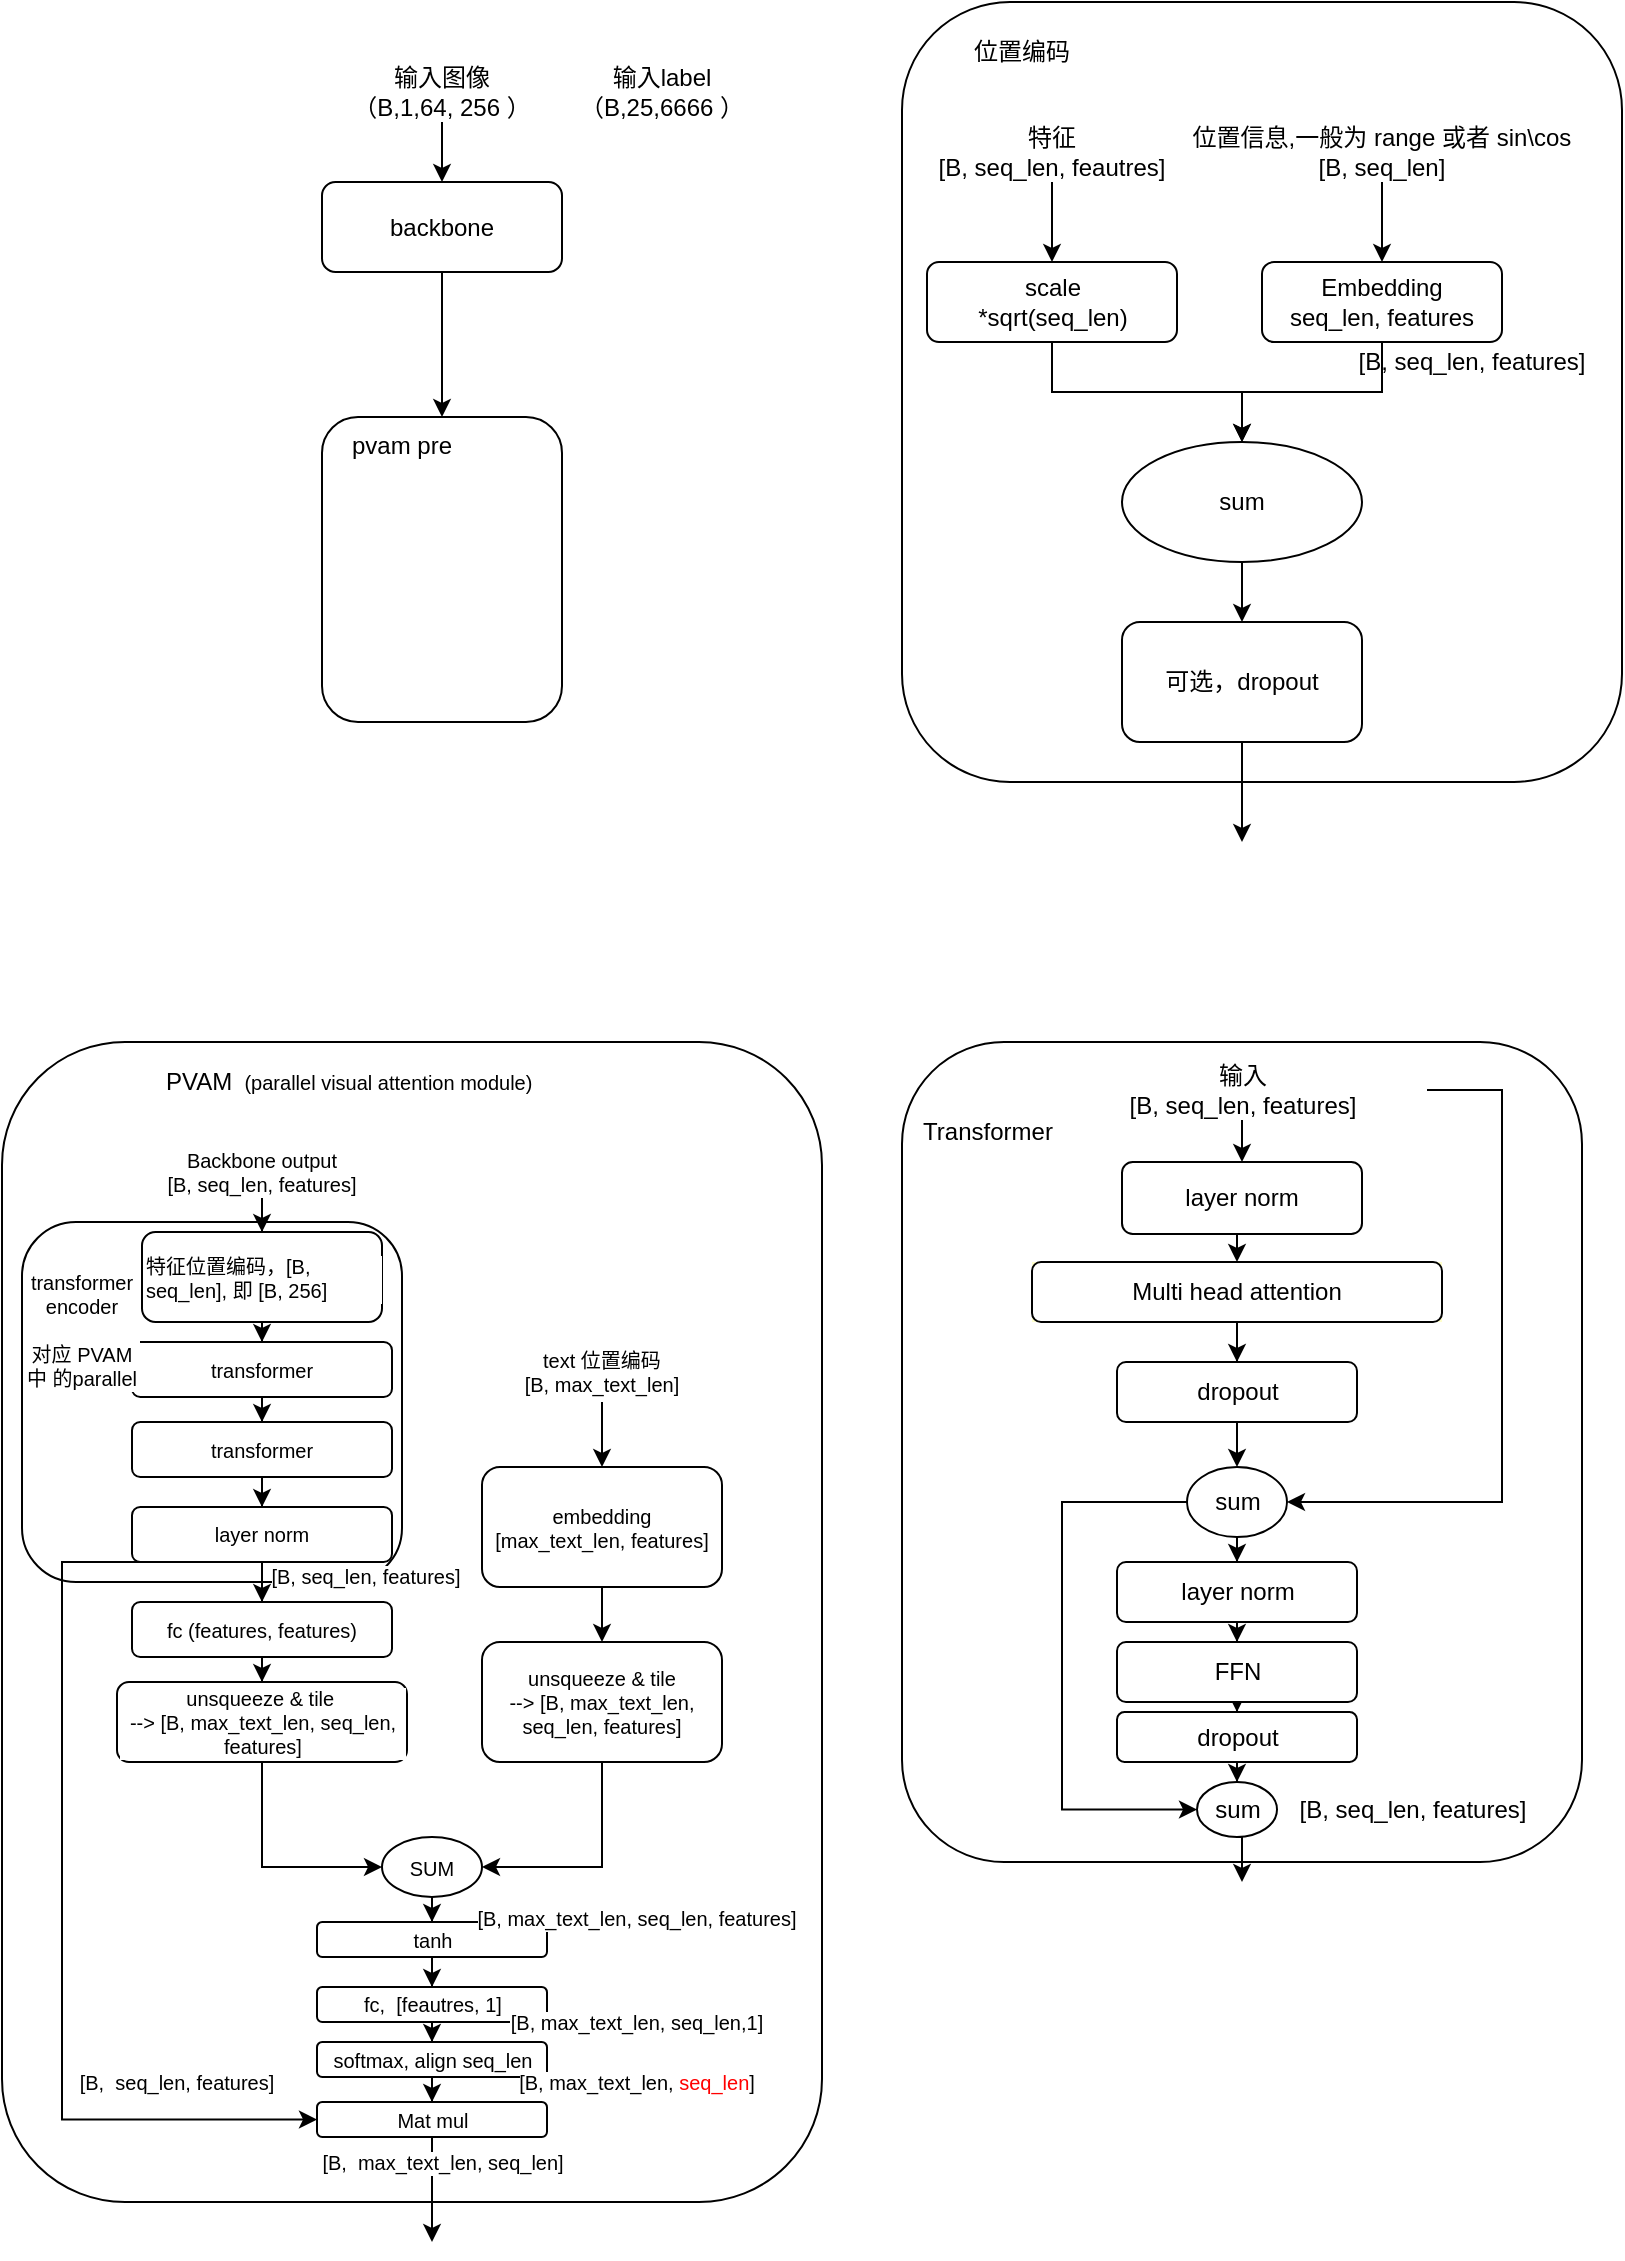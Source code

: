<mxfile version="15.6.5" type="github">
  <diagram id="rg0j0zLOtm0iLNIaMDEO" name="Page-1">
    <mxGraphModel dx="1561" dy="473" grid="1" gridSize="10" guides="1" tooltips="1" connect="1" arrows="1" fold="1" page="1" pageScale="1" pageWidth="827" pageHeight="1169" math="0" shadow="0">
      <root>
        <mxCell id="0" />
        <mxCell id="1" parent="0" />
        <mxCell id="PrEL5BsYyGC61kOJYBMb-70" value="" style="rounded=1;whiteSpace=wrap;html=1;labelBackgroundColor=default;fontColor=default;strokeColor=default;fillColor=default;gradientColor=none;" vertex="1" parent="1">
          <mxGeometry x="-20" y="590" width="410" height="580" as="geometry" />
        </mxCell>
        <mxCell id="PrEL5BsYyGC61kOJYBMb-82" value="" style="rounded=1;whiteSpace=wrap;html=1;labelBackgroundColor=default;fontSize=10;fontColor=default;strokeColor=default;fillColor=default;gradientColor=none;align=center;" vertex="1" parent="1">
          <mxGeometry x="-10" y="680" width="190" height="180" as="geometry" />
        </mxCell>
        <mxCell id="PrEL5BsYyGC61kOJYBMb-26" value="" style="rounded=1;whiteSpace=wrap;html=1;fontColor=default;strokeColor=default;fillColor=default;" vertex="1" parent="1">
          <mxGeometry x="430" y="590" width="340" height="410" as="geometry" />
        </mxCell>
        <mxCell id="PrEL5BsYyGC61kOJYBMb-4" value="" style="edgeStyle=orthogonalEdgeStyle;rounded=0;orthogonalLoop=1;jettySize=auto;html=1;fontColor=default;" edge="1" parent="1" source="PrEL5BsYyGC61kOJYBMb-1" target="PrEL5BsYyGC61kOJYBMb-3">
          <mxGeometry relative="1" as="geometry" />
        </mxCell>
        <mxCell id="PrEL5BsYyGC61kOJYBMb-1" value="输入图像&lt;br&gt;（B,1,64, 256&amp;nbsp;）" style="text;html=1;strokeColor=none;fillColor=none;align=center;verticalAlign=middle;whiteSpace=wrap;rounded=0;fontColor=default;" vertex="1" parent="1">
          <mxGeometry x="150" y="100" width="100" height="30" as="geometry" />
        </mxCell>
        <mxCell id="PrEL5BsYyGC61kOJYBMb-2" value="输入label&lt;br&gt;（B,25,6666 ）" style="text;html=1;strokeColor=none;fillColor=none;align=center;verticalAlign=middle;whiteSpace=wrap;rounded=0;fontColor=default;" vertex="1" parent="1">
          <mxGeometry x="260" y="100" width="100" height="30" as="geometry" />
        </mxCell>
        <mxCell id="PrEL5BsYyGC61kOJYBMb-8" value="" style="edgeStyle=orthogonalEdgeStyle;rounded=0;orthogonalLoop=1;jettySize=auto;html=1;fontColor=default;" edge="1" parent="1" source="PrEL5BsYyGC61kOJYBMb-3" target="PrEL5BsYyGC61kOJYBMb-7">
          <mxGeometry relative="1" as="geometry" />
        </mxCell>
        <mxCell id="PrEL5BsYyGC61kOJYBMb-3" value="backbone" style="rounded=1;whiteSpace=wrap;html=1;fontColor=default;fillColor=default;strokeColor=default;" vertex="1" parent="1">
          <mxGeometry x="140" y="160" width="120" height="45" as="geometry" />
        </mxCell>
        <mxCell id="PrEL5BsYyGC61kOJYBMb-7" value="" style="whiteSpace=wrap;html=1;rounded=1;fillColor=default;strokeColor=default;fontColor=default;" vertex="1" parent="1">
          <mxGeometry x="140" y="277.5" width="120" height="152.5" as="geometry" />
        </mxCell>
        <mxCell id="PrEL5BsYyGC61kOJYBMb-9" value="pvam pre" style="text;html=1;strokeColor=none;fillColor=none;align=center;verticalAlign=middle;whiteSpace=wrap;rounded=0;fontColor=default;" vertex="1" parent="1">
          <mxGeometry x="150" y="277" width="60" height="30" as="geometry" />
        </mxCell>
        <mxCell id="PrEL5BsYyGC61kOJYBMb-10" value="" style="rounded=1;whiteSpace=wrap;html=1;fontColor=default;strokeColor=default;fillColor=default;" vertex="1" parent="1">
          <mxGeometry x="430" y="70" width="360" height="390" as="geometry" />
        </mxCell>
        <mxCell id="PrEL5BsYyGC61kOJYBMb-11" value="位置编码" style="text;html=1;strokeColor=none;fillColor=none;align=center;verticalAlign=middle;whiteSpace=wrap;rounded=0;fontColor=default;" vertex="1" parent="1">
          <mxGeometry x="460" y="80" width="60" height="30" as="geometry" />
        </mxCell>
        <mxCell id="PrEL5BsYyGC61kOJYBMb-15" value="" style="edgeStyle=orthogonalEdgeStyle;rounded=0;orthogonalLoop=1;jettySize=auto;html=1;fontColor=default;" edge="1" parent="1" source="PrEL5BsYyGC61kOJYBMb-12" target="PrEL5BsYyGC61kOJYBMb-14">
          <mxGeometry relative="1" as="geometry" />
        </mxCell>
        <mxCell id="PrEL5BsYyGC61kOJYBMb-12" value="特征&lt;br&gt;[B, seq_len, feautres]" style="text;html=1;strokeColor=none;fillColor=none;align=center;verticalAlign=middle;whiteSpace=wrap;rounded=0;fontColor=default;" vertex="1" parent="1">
          <mxGeometry x="440" y="130" width="130" height="30" as="geometry" />
        </mxCell>
        <mxCell id="PrEL5BsYyGC61kOJYBMb-18" value="" style="edgeStyle=orthogonalEdgeStyle;rounded=0;orthogonalLoop=1;jettySize=auto;html=1;fontColor=default;" edge="1" parent="1" source="PrEL5BsYyGC61kOJYBMb-13" target="PrEL5BsYyGC61kOJYBMb-17">
          <mxGeometry relative="1" as="geometry" />
        </mxCell>
        <mxCell id="PrEL5BsYyGC61kOJYBMb-13" value="位置信息,一般为 range 或者 sin\cos&lt;br&gt;[B, seq_len]" style="text;html=1;strokeColor=none;fillColor=none;align=center;verticalAlign=middle;whiteSpace=wrap;rounded=0;fontColor=default;" vertex="1" parent="1">
          <mxGeometry x="560" y="130" width="220" height="30" as="geometry" />
        </mxCell>
        <mxCell id="PrEL5BsYyGC61kOJYBMb-20" value="" style="edgeStyle=orthogonalEdgeStyle;rounded=0;orthogonalLoop=1;jettySize=auto;html=1;fontColor=default;" edge="1" parent="1" source="PrEL5BsYyGC61kOJYBMb-14" target="PrEL5BsYyGC61kOJYBMb-19">
          <mxGeometry relative="1" as="geometry" />
        </mxCell>
        <mxCell id="PrEL5BsYyGC61kOJYBMb-14" value="scale&lt;br&gt;*sqrt(seq_len)" style="rounded=1;whiteSpace=wrap;html=1;fontColor=default;strokeColor=default;fillColor=default;" vertex="1" parent="1">
          <mxGeometry x="442.5" y="200" width="125" height="40" as="geometry" />
        </mxCell>
        <mxCell id="PrEL5BsYyGC61kOJYBMb-21" style="edgeStyle=orthogonalEdgeStyle;rounded=0;orthogonalLoop=1;jettySize=auto;html=1;entryX=0.5;entryY=0;entryDx=0;entryDy=0;fontColor=default;" edge="1" parent="1" source="PrEL5BsYyGC61kOJYBMb-17" target="PrEL5BsYyGC61kOJYBMb-19">
          <mxGeometry relative="1" as="geometry" />
        </mxCell>
        <mxCell id="PrEL5BsYyGC61kOJYBMb-17" value="Embedding&lt;br&gt;seq_len, features" style="rounded=1;whiteSpace=wrap;html=1;fontColor=default;strokeColor=default;fillColor=default;" vertex="1" parent="1">
          <mxGeometry x="610" y="200" width="120" height="40" as="geometry" />
        </mxCell>
        <mxCell id="PrEL5BsYyGC61kOJYBMb-23" value="" style="edgeStyle=orthogonalEdgeStyle;rounded=0;orthogonalLoop=1;jettySize=auto;html=1;fontColor=default;" edge="1" parent="1" source="PrEL5BsYyGC61kOJYBMb-19" target="PrEL5BsYyGC61kOJYBMb-22">
          <mxGeometry relative="1" as="geometry" />
        </mxCell>
        <mxCell id="PrEL5BsYyGC61kOJYBMb-19" value="sum" style="ellipse;whiteSpace=wrap;html=1;rounded=1;fillColor=default;strokeColor=default;fontColor=default;" vertex="1" parent="1">
          <mxGeometry x="540" y="290" width="120" height="60" as="geometry" />
        </mxCell>
        <mxCell id="PrEL5BsYyGC61kOJYBMb-24" style="edgeStyle=orthogonalEdgeStyle;rounded=0;orthogonalLoop=1;jettySize=auto;html=1;fontColor=default;" edge="1" parent="1" source="PrEL5BsYyGC61kOJYBMb-22">
          <mxGeometry relative="1" as="geometry">
            <mxPoint x="600" y="490" as="targetPoint" />
          </mxGeometry>
        </mxCell>
        <mxCell id="PrEL5BsYyGC61kOJYBMb-22" value="可选，dropout" style="rounded=1;whiteSpace=wrap;html=1;fillColor=default;strokeColor=default;fontColor=default;" vertex="1" parent="1">
          <mxGeometry x="540" y="380" width="120" height="60" as="geometry" />
        </mxCell>
        <mxCell id="PrEL5BsYyGC61kOJYBMb-25" value="[B, seq_len, features]" style="text;html=1;strokeColor=none;fillColor=none;align=center;verticalAlign=middle;whiteSpace=wrap;rounded=0;fontColor=default;" vertex="1" parent="1">
          <mxGeometry x="650" y="240" width="130" height="20" as="geometry" />
        </mxCell>
        <mxCell id="PrEL5BsYyGC61kOJYBMb-27" value="Transformer" style="text;html=1;strokeColor=none;fillColor=none;align=center;verticalAlign=middle;whiteSpace=wrap;rounded=0;fontColor=default;" vertex="1" parent="1">
          <mxGeometry x="442.5" y="620" width="60" height="30" as="geometry" />
        </mxCell>
        <mxCell id="PrEL5BsYyGC61kOJYBMb-30" value="" style="edgeStyle=orthogonalEdgeStyle;rounded=0;orthogonalLoop=1;jettySize=auto;html=1;fontColor=default;" edge="1" parent="1" source="PrEL5BsYyGC61kOJYBMb-28" target="PrEL5BsYyGC61kOJYBMb-29">
          <mxGeometry relative="1" as="geometry" />
        </mxCell>
        <mxCell id="PrEL5BsYyGC61kOJYBMb-52" style="edgeStyle=orthogonalEdgeStyle;rounded=0;orthogonalLoop=1;jettySize=auto;html=1;entryX=1;entryY=0.5;entryDx=0;entryDy=0;fontColor=default;strokeColor=default;labelBackgroundColor=default;" edge="1" parent="1" source="PrEL5BsYyGC61kOJYBMb-28" target="PrEL5BsYyGC61kOJYBMb-50">
          <mxGeometry relative="1" as="geometry">
            <Array as="points">
              <mxPoint x="730" y="614" />
              <mxPoint x="730" y="820" />
            </Array>
          </mxGeometry>
        </mxCell>
        <mxCell id="PrEL5BsYyGC61kOJYBMb-28" value="输入&lt;br&gt;[B, seq_len, features]" style="text;html=1;strokeColor=none;fillColor=none;align=center;verticalAlign=middle;whiteSpace=wrap;rounded=0;fontColor=default;" vertex="1" parent="1">
          <mxGeometry x="507.5" y="599" width="185" height="30" as="geometry" />
        </mxCell>
        <mxCell id="PrEL5BsYyGC61kOJYBMb-69" style="edgeStyle=orthogonalEdgeStyle;rounded=0;orthogonalLoop=1;jettySize=auto;html=1;exitX=0.5;exitY=1;exitDx=0;exitDy=0;entryX=0.5;entryY=0;entryDx=0;entryDy=0;labelBackgroundColor=default;fontColor=default;strokeColor=default;" edge="1" parent="1" source="PrEL5BsYyGC61kOJYBMb-29" target="PrEL5BsYyGC61kOJYBMb-42">
          <mxGeometry relative="1" as="geometry" />
        </mxCell>
        <mxCell id="PrEL5BsYyGC61kOJYBMb-29" value="layer norm" style="rounded=1;whiteSpace=wrap;html=1;fontColor=default;strokeColor=default;fillColor=default;" vertex="1" parent="1">
          <mxGeometry x="540" y="650" width="120" height="36" as="geometry" />
        </mxCell>
        <mxCell id="PrEL5BsYyGC61kOJYBMb-44" value="" style="group;fillColor=#FFFFCC;strokeColor=none;fontColor=default;" vertex="1" connectable="0" parent="1">
          <mxGeometry x="495" y="700" width="205" height="30" as="geometry" />
        </mxCell>
        <mxCell id="PrEL5BsYyGC61kOJYBMb-42" value="Multi head attention" style="rounded=1;whiteSpace=wrap;html=1;fontColor=default;strokeColor=default;fillColor=default;" vertex="1" parent="PrEL5BsYyGC61kOJYBMb-44">
          <mxGeometry width="205" height="30" as="geometry" />
        </mxCell>
        <mxCell id="PrEL5BsYyGC61kOJYBMb-51" value="" style="edgeStyle=orthogonalEdgeStyle;rounded=0;orthogonalLoop=1;jettySize=auto;html=1;fontColor=default;" edge="1" parent="1" source="PrEL5BsYyGC61kOJYBMb-48" target="PrEL5BsYyGC61kOJYBMb-50">
          <mxGeometry relative="1" as="geometry" />
        </mxCell>
        <mxCell id="PrEL5BsYyGC61kOJYBMb-48" value="dropout" style="whiteSpace=wrap;html=1;rounded=1;fillColor=default;strokeColor=default;fontColor=default;" vertex="1" parent="1">
          <mxGeometry x="537.5" y="750" width="120" height="30" as="geometry" />
        </mxCell>
        <mxCell id="PrEL5BsYyGC61kOJYBMb-54" value="" style="edgeStyle=orthogonalEdgeStyle;rounded=0;orthogonalLoop=1;jettySize=auto;html=1;labelBackgroundColor=default;fontColor=default;strokeColor=default;" edge="1" parent="1" source="PrEL5BsYyGC61kOJYBMb-50" target="PrEL5BsYyGC61kOJYBMb-53">
          <mxGeometry relative="1" as="geometry" />
        </mxCell>
        <mxCell id="PrEL5BsYyGC61kOJYBMb-61" style="edgeStyle=orthogonalEdgeStyle;rounded=0;orthogonalLoop=1;jettySize=auto;html=1;entryX=0;entryY=0.5;entryDx=0;entryDy=0;labelBackgroundColor=default;fontColor=default;strokeColor=default;exitX=0;exitY=0.5;exitDx=0;exitDy=0;" edge="1" parent="1" source="PrEL5BsYyGC61kOJYBMb-50" target="PrEL5BsYyGC61kOJYBMb-59">
          <mxGeometry relative="1" as="geometry">
            <mxPoint x="575.0" y="859.997" as="sourcePoint" />
            <mxPoint x="580.0" y="1066.23" as="targetPoint" />
            <Array as="points">
              <mxPoint x="510" y="820" />
              <mxPoint x="510" y="974" />
            </Array>
          </mxGeometry>
        </mxCell>
        <mxCell id="PrEL5BsYyGC61kOJYBMb-50" value="sum" style="ellipse;whiteSpace=wrap;html=1;rounded=1;fillColor=default;strokeColor=default;fontColor=default;" vertex="1" parent="1">
          <mxGeometry x="572.5" y="802.5" width="50" height="35" as="geometry" />
        </mxCell>
        <mxCell id="PrEL5BsYyGC61kOJYBMb-56" value="" style="edgeStyle=orthogonalEdgeStyle;rounded=0;orthogonalLoop=1;jettySize=auto;html=1;labelBackgroundColor=default;fontColor=default;strokeColor=default;" edge="1" parent="1" source="PrEL5BsYyGC61kOJYBMb-53" target="PrEL5BsYyGC61kOJYBMb-55">
          <mxGeometry relative="1" as="geometry" />
        </mxCell>
        <mxCell id="PrEL5BsYyGC61kOJYBMb-53" value="layer norm" style="whiteSpace=wrap;html=1;rounded=1;fillColor=default;strokeColor=default;fontColor=default;labelBackgroundColor=default;" vertex="1" parent="1">
          <mxGeometry x="537.5" y="850" width="120" height="30" as="geometry" />
        </mxCell>
        <mxCell id="PrEL5BsYyGC61kOJYBMb-58" value="" style="edgeStyle=orthogonalEdgeStyle;rounded=0;orthogonalLoop=1;jettySize=auto;html=1;labelBackgroundColor=default;fontColor=default;strokeColor=default;" edge="1" parent="1" source="PrEL5BsYyGC61kOJYBMb-55" target="PrEL5BsYyGC61kOJYBMb-57">
          <mxGeometry relative="1" as="geometry" />
        </mxCell>
        <mxCell id="PrEL5BsYyGC61kOJYBMb-55" value="FFN" style="whiteSpace=wrap;html=1;rounded=1;fillColor=default;strokeColor=default;fontColor=default;labelBackgroundColor=default;" vertex="1" parent="1">
          <mxGeometry x="537.5" y="890" width="120" height="30" as="geometry" />
        </mxCell>
        <mxCell id="PrEL5BsYyGC61kOJYBMb-60" value="" style="edgeStyle=orthogonalEdgeStyle;rounded=0;orthogonalLoop=1;jettySize=auto;html=1;labelBackgroundColor=default;fontColor=default;strokeColor=default;" edge="1" parent="1" source="PrEL5BsYyGC61kOJYBMb-57" target="PrEL5BsYyGC61kOJYBMb-59">
          <mxGeometry relative="1" as="geometry" />
        </mxCell>
        <mxCell id="PrEL5BsYyGC61kOJYBMb-57" value="dropout" style="whiteSpace=wrap;html=1;rounded=1;fillColor=default;strokeColor=default;fontColor=default;labelBackgroundColor=default;" vertex="1" parent="1">
          <mxGeometry x="537.5" y="925" width="120" height="25" as="geometry" />
        </mxCell>
        <mxCell id="PrEL5BsYyGC61kOJYBMb-62" style="edgeStyle=orthogonalEdgeStyle;rounded=0;orthogonalLoop=1;jettySize=auto;html=1;exitX=0.5;exitY=1;exitDx=0;exitDy=0;labelBackgroundColor=default;fontColor=default;strokeColor=default;" edge="1" parent="1" source="PrEL5BsYyGC61kOJYBMb-59">
          <mxGeometry relative="1" as="geometry">
            <mxPoint x="600" y="1010" as="targetPoint" />
          </mxGeometry>
        </mxCell>
        <mxCell id="PrEL5BsYyGC61kOJYBMb-59" value="sum" style="ellipse;whiteSpace=wrap;html=1;rounded=1;fillColor=default;strokeColor=default;fontColor=default;" vertex="1" parent="1">
          <mxGeometry x="577.5" y="960" width="40" height="27.5" as="geometry" />
        </mxCell>
        <mxCell id="PrEL5BsYyGC61kOJYBMb-63" value="[B, seq_len, features]" style="text;html=1;strokeColor=none;fillColor=none;align=center;verticalAlign=middle;whiteSpace=wrap;rounded=0;labelBackgroundColor=default;fontColor=default;" vertex="1" parent="1">
          <mxGeometry x="622.5" y="963.75" width="125" height="20" as="geometry" />
        </mxCell>
        <mxCell id="PrEL5BsYyGC61kOJYBMb-66" value="" style="edgeStyle=orthogonalEdgeStyle;rounded=0;orthogonalLoop=1;jettySize=auto;html=1;labelBackgroundColor=default;fontColor=default;strokeColor=default;" edge="1" parent="1" source="PrEL5BsYyGC61kOJYBMb-42" target="PrEL5BsYyGC61kOJYBMb-48">
          <mxGeometry relative="1" as="geometry" />
        </mxCell>
        <mxCell id="PrEL5BsYyGC61kOJYBMb-72" value="PVAM &lt;font style=&quot;font-size: 10px&quot;&gt;&amp;nbsp;(parallel visual attention module)&lt;br&gt;&lt;/font&gt;" style="text;html=1;strokeColor=none;fillColor=none;align=left;verticalAlign=middle;whiteSpace=wrap;rounded=0;labelBackgroundColor=default;fontColor=default;" vertex="1" parent="1">
          <mxGeometry x="60" y="599" width="250" height="21" as="geometry" />
        </mxCell>
        <mxCell id="PrEL5BsYyGC61kOJYBMb-75" value="" style="edgeStyle=orthogonalEdgeStyle;rounded=0;orthogonalLoop=1;jettySize=auto;html=1;labelBackgroundColor=default;fontSize=10;fontColor=default;strokeColor=default;" edge="1" parent="1" source="PrEL5BsYyGC61kOJYBMb-73" target="PrEL5BsYyGC61kOJYBMb-74">
          <mxGeometry relative="1" as="geometry" />
        </mxCell>
        <mxCell id="PrEL5BsYyGC61kOJYBMb-73" value="Backbone output&lt;br&gt;[B, seq_len, features]" style="text;html=1;strokeColor=none;fillColor=none;align=center;verticalAlign=middle;whiteSpace=wrap;rounded=0;labelBackgroundColor=default;fontSize=10;fontColor=default;" vertex="1" parent="1">
          <mxGeometry x="30" y="640" width="160" height="30" as="geometry" />
        </mxCell>
        <mxCell id="PrEL5BsYyGC61kOJYBMb-77" value="" style="edgeStyle=orthogonalEdgeStyle;rounded=0;orthogonalLoop=1;jettySize=auto;html=1;labelBackgroundColor=default;fontSize=10;fontColor=default;strokeColor=default;" edge="1" parent="1" source="PrEL5BsYyGC61kOJYBMb-74" target="PrEL5BsYyGC61kOJYBMb-76">
          <mxGeometry relative="1" as="geometry" />
        </mxCell>
        <mxCell id="PrEL5BsYyGC61kOJYBMb-74" value="特征位置编码，[B, seq_len], 即 [B, 256]" style="rounded=1;whiteSpace=wrap;html=1;labelBackgroundColor=default;fontSize=10;fontColor=default;strokeColor=default;fillColor=default;gradientColor=none;align=left;" vertex="1" parent="1">
          <mxGeometry x="50" y="685" width="120" height="45" as="geometry" />
        </mxCell>
        <mxCell id="PrEL5BsYyGC61kOJYBMb-79" value="" style="edgeStyle=orthogonalEdgeStyle;rounded=0;orthogonalLoop=1;jettySize=auto;html=1;labelBackgroundColor=default;fontSize=10;fontColor=default;strokeColor=default;" edge="1" parent="1" source="PrEL5BsYyGC61kOJYBMb-76" target="PrEL5BsYyGC61kOJYBMb-78">
          <mxGeometry relative="1" as="geometry" />
        </mxCell>
        <mxCell id="PrEL5BsYyGC61kOJYBMb-76" value="transformer" style="whiteSpace=wrap;html=1;rounded=1;fontSize=10;align=center;labelBackgroundColor=default;fillColor=default;strokeColor=default;fontColor=default;" vertex="1" parent="1">
          <mxGeometry x="45" y="740" width="130" height="27.5" as="geometry" />
        </mxCell>
        <mxCell id="PrEL5BsYyGC61kOJYBMb-81" value="" style="edgeStyle=orthogonalEdgeStyle;rounded=0;orthogonalLoop=1;jettySize=auto;html=1;labelBackgroundColor=default;fontSize=10;fontColor=default;strokeColor=default;" edge="1" parent="1" source="PrEL5BsYyGC61kOJYBMb-78" target="PrEL5BsYyGC61kOJYBMb-80">
          <mxGeometry relative="1" as="geometry" />
        </mxCell>
        <mxCell id="PrEL5BsYyGC61kOJYBMb-78" value="transformer" style="whiteSpace=wrap;html=1;rounded=1;fontSize=10;align=center;labelBackgroundColor=default;fillColor=default;strokeColor=default;fontColor=default;" vertex="1" parent="1">
          <mxGeometry x="45" y="780" width="130" height="27.5" as="geometry" />
        </mxCell>
        <mxCell id="PrEL5BsYyGC61kOJYBMb-87" value="" style="edgeStyle=orthogonalEdgeStyle;rounded=0;orthogonalLoop=1;jettySize=auto;html=1;labelBackgroundColor=default;fontSize=10;fontColor=default;strokeColor=default;" edge="1" parent="1" source="PrEL5BsYyGC61kOJYBMb-80" target="PrEL5BsYyGC61kOJYBMb-86">
          <mxGeometry relative="1" as="geometry" />
        </mxCell>
        <mxCell id="PrEL5BsYyGC61kOJYBMb-107" style="edgeStyle=orthogonalEdgeStyle;rounded=0;orthogonalLoop=1;jettySize=auto;html=1;exitX=0.5;exitY=1;exitDx=0;exitDy=0;entryX=0;entryY=0.5;entryDx=0;entryDy=0;labelBackgroundColor=default;fontSize=10;fontColor=default;strokeColor=default;" edge="1" parent="1" source="PrEL5BsYyGC61kOJYBMb-80" target="PrEL5BsYyGC61kOJYBMb-105">
          <mxGeometry relative="1" as="geometry">
            <Array as="points">
              <mxPoint x="10" y="850" />
              <mxPoint x="10" y="1129" />
            </Array>
          </mxGeometry>
        </mxCell>
        <mxCell id="PrEL5BsYyGC61kOJYBMb-80" value="layer norm" style="whiteSpace=wrap;html=1;rounded=1;fontSize=10;align=center;labelBackgroundColor=default;fillColor=default;strokeColor=default;fontColor=default;" vertex="1" parent="1">
          <mxGeometry x="45" y="822.5" width="130" height="27.5" as="geometry" />
        </mxCell>
        <mxCell id="PrEL5BsYyGC61kOJYBMb-83" value="transformer&lt;br&gt;encoder&lt;br&gt;&lt;br&gt;对应 PVAM 中 的parallel" style="text;html=1;strokeColor=none;fillColor=none;align=center;verticalAlign=middle;whiteSpace=wrap;rounded=0;labelBackgroundColor=default;fontSize=10;fontColor=default;" vertex="1" parent="1">
          <mxGeometry x="-10" y="730" width="60" height="7.5" as="geometry" />
        </mxCell>
        <mxCell id="PrEL5BsYyGC61kOJYBMb-89" value="" style="edgeStyle=orthogonalEdgeStyle;rounded=0;orthogonalLoop=1;jettySize=auto;html=1;labelBackgroundColor=default;fontSize=10;fontColor=default;strokeColor=default;" edge="1" parent="1" source="PrEL5BsYyGC61kOJYBMb-86" target="PrEL5BsYyGC61kOJYBMb-88">
          <mxGeometry relative="1" as="geometry" />
        </mxCell>
        <mxCell id="PrEL5BsYyGC61kOJYBMb-86" value="fc (features,&amp;nbsp;features)" style="whiteSpace=wrap;html=1;rounded=1;fontSize=10;align=center;labelBackgroundColor=default;fillColor=default;strokeColor=default;fontColor=default;" vertex="1" parent="1">
          <mxGeometry x="45" y="870" width="130" height="27.5" as="geometry" />
        </mxCell>
        <mxCell id="PrEL5BsYyGC61kOJYBMb-98" style="edgeStyle=orthogonalEdgeStyle;rounded=0;orthogonalLoop=1;jettySize=auto;html=1;entryX=0;entryY=0.5;entryDx=0;entryDy=0;labelBackgroundColor=default;fontSize=10;fontColor=default;strokeColor=default;" edge="1" parent="1" source="PrEL5BsYyGC61kOJYBMb-88" target="PrEL5BsYyGC61kOJYBMb-95">
          <mxGeometry relative="1" as="geometry" />
        </mxCell>
        <mxCell id="PrEL5BsYyGC61kOJYBMb-88" value="unsqueeze &amp;amp; tile&amp;nbsp;&lt;br&gt;--&amp;gt; [B, max_text_len, seq_len, features]" style="whiteSpace=wrap;html=1;rounded=1;fontSize=10;align=center;labelBackgroundColor=default;fillColor=default;strokeColor=default;fontColor=default;" vertex="1" parent="1">
          <mxGeometry x="37.5" y="910" width="145" height="40" as="geometry" />
        </mxCell>
        <mxCell id="PrEL5BsYyGC61kOJYBMb-92" value="" style="edgeStyle=orthogonalEdgeStyle;rounded=0;orthogonalLoop=1;jettySize=auto;html=1;labelBackgroundColor=default;fontSize=10;fontColor=default;strokeColor=default;" edge="1" parent="1" source="PrEL5BsYyGC61kOJYBMb-90" target="PrEL5BsYyGC61kOJYBMb-91">
          <mxGeometry relative="1" as="geometry" />
        </mxCell>
        <mxCell id="PrEL5BsYyGC61kOJYBMb-90" value="text 位置编码&lt;br&gt;[B, max_text_len]" style="text;html=1;strokeColor=none;fillColor=none;align=center;verticalAlign=middle;whiteSpace=wrap;rounded=0;labelBackgroundColor=default;fontSize=10;fontColor=default;" vertex="1" parent="1">
          <mxGeometry x="225" y="740" width="110" height="30" as="geometry" />
        </mxCell>
        <mxCell id="PrEL5BsYyGC61kOJYBMb-94" value="" style="edgeStyle=orthogonalEdgeStyle;rounded=0;orthogonalLoop=1;jettySize=auto;html=1;labelBackgroundColor=default;fontSize=10;fontColor=default;strokeColor=default;" edge="1" parent="1" source="PrEL5BsYyGC61kOJYBMb-91" target="PrEL5BsYyGC61kOJYBMb-93">
          <mxGeometry relative="1" as="geometry" />
        </mxCell>
        <mxCell id="PrEL5BsYyGC61kOJYBMb-91" value="embedding&lt;br&gt;[max_text_len, features]" style="rounded=1;whiteSpace=wrap;html=1;labelBackgroundColor=default;fontSize=10;fontColor=default;strokeColor=default;fillColor=default;gradientColor=none;align=center;" vertex="1" parent="1">
          <mxGeometry x="220" y="802.5" width="120" height="60" as="geometry" />
        </mxCell>
        <mxCell id="PrEL5BsYyGC61kOJYBMb-96" value="" style="edgeStyle=orthogonalEdgeStyle;rounded=0;orthogonalLoop=1;jettySize=auto;html=1;labelBackgroundColor=default;fontSize=10;fontColor=default;strokeColor=default;entryX=1;entryY=0.5;entryDx=0;entryDy=0;" edge="1" parent="1" source="PrEL5BsYyGC61kOJYBMb-93" target="PrEL5BsYyGC61kOJYBMb-95">
          <mxGeometry relative="1" as="geometry">
            <Array as="points">
              <mxPoint x="280" y="1002" />
            </Array>
          </mxGeometry>
        </mxCell>
        <mxCell id="PrEL5BsYyGC61kOJYBMb-93" value="unsqueeze &amp;amp; tile&lt;br&gt;--&amp;gt;&amp;nbsp;[B, max_text_len, seq_len, features]" style="whiteSpace=wrap;html=1;rounded=1;fontSize=10;labelBackgroundColor=default;fillColor=default;strokeColor=default;fontColor=default;" vertex="1" parent="1">
          <mxGeometry x="220" y="890" width="120" height="60" as="geometry" />
        </mxCell>
        <mxCell id="PrEL5BsYyGC61kOJYBMb-100" value="" style="edgeStyle=orthogonalEdgeStyle;rounded=0;orthogonalLoop=1;jettySize=auto;html=1;labelBackgroundColor=default;fontSize=10;fontColor=default;strokeColor=default;" edge="1" parent="1" source="PrEL5BsYyGC61kOJYBMb-95" target="PrEL5BsYyGC61kOJYBMb-99">
          <mxGeometry relative="1" as="geometry" />
        </mxCell>
        <mxCell id="PrEL5BsYyGC61kOJYBMb-95" value="SUM" style="ellipse;whiteSpace=wrap;html=1;rounded=1;fontSize=10;labelBackgroundColor=default;fillColor=default;strokeColor=default;fontColor=default;" vertex="1" parent="1">
          <mxGeometry x="170" y="987.5" width="50" height="30" as="geometry" />
        </mxCell>
        <mxCell id="PrEL5BsYyGC61kOJYBMb-102" value="" style="edgeStyle=orthogonalEdgeStyle;rounded=0;orthogonalLoop=1;jettySize=auto;html=1;labelBackgroundColor=default;fontSize=10;fontColor=default;strokeColor=default;" edge="1" parent="1" source="PrEL5BsYyGC61kOJYBMb-99" target="PrEL5BsYyGC61kOJYBMb-101">
          <mxGeometry relative="1" as="geometry" />
        </mxCell>
        <mxCell id="PrEL5BsYyGC61kOJYBMb-99" value="tanh" style="whiteSpace=wrap;html=1;rounded=1;fontSize=10;labelBackgroundColor=default;fillColor=default;strokeColor=default;fontColor=default;" vertex="1" parent="1">
          <mxGeometry x="137.5" y="1030" width="115" height="17.5" as="geometry" />
        </mxCell>
        <mxCell id="PrEL5BsYyGC61kOJYBMb-104" value="" style="edgeStyle=orthogonalEdgeStyle;rounded=0;orthogonalLoop=1;jettySize=auto;html=1;labelBackgroundColor=default;fontSize=10;fontColor=default;strokeColor=default;" edge="1" parent="1" source="PrEL5BsYyGC61kOJYBMb-101" target="PrEL5BsYyGC61kOJYBMb-103">
          <mxGeometry relative="1" as="geometry" />
        </mxCell>
        <mxCell id="PrEL5BsYyGC61kOJYBMb-101" value="fc, &amp;nbsp;[feautres, 1]" style="whiteSpace=wrap;html=1;rounded=1;fontSize=10;labelBackgroundColor=default;fillColor=default;strokeColor=default;fontColor=default;" vertex="1" parent="1">
          <mxGeometry x="137.5" y="1062.5" width="115" height="17.5" as="geometry" />
        </mxCell>
        <mxCell id="PrEL5BsYyGC61kOJYBMb-106" value="" style="edgeStyle=orthogonalEdgeStyle;rounded=0;orthogonalLoop=1;jettySize=auto;html=1;labelBackgroundColor=default;fontSize=10;fontColor=default;strokeColor=default;" edge="1" parent="1" source="PrEL5BsYyGC61kOJYBMb-103" target="PrEL5BsYyGC61kOJYBMb-105">
          <mxGeometry relative="1" as="geometry" />
        </mxCell>
        <mxCell id="PrEL5BsYyGC61kOJYBMb-103" value="softmax, align seq_len" style="whiteSpace=wrap;html=1;rounded=1;fontSize=10;labelBackgroundColor=default;fillColor=default;strokeColor=default;fontColor=default;" vertex="1" parent="1">
          <mxGeometry x="137.5" y="1090" width="115" height="17.5" as="geometry" />
        </mxCell>
        <mxCell id="PrEL5BsYyGC61kOJYBMb-110" value="" style="edgeStyle=orthogonalEdgeStyle;rounded=0;orthogonalLoop=1;jettySize=auto;html=1;labelBackgroundColor=default;fontSize=10;fontColor=default;strokeColor=default;" edge="1" parent="1" source="PrEL5BsYyGC61kOJYBMb-105">
          <mxGeometry relative="1" as="geometry">
            <mxPoint x="195" y="1190" as="targetPoint" />
          </mxGeometry>
        </mxCell>
        <mxCell id="PrEL5BsYyGC61kOJYBMb-105" value="Mat mul" style="whiteSpace=wrap;html=1;rounded=1;fontSize=10;labelBackgroundColor=default;fillColor=default;strokeColor=default;fontColor=default;" vertex="1" parent="1">
          <mxGeometry x="137.5" y="1120" width="115" height="17.5" as="geometry" />
        </mxCell>
        <mxCell id="PrEL5BsYyGC61kOJYBMb-111" value="[B, seq_len, features]" style="text;html=1;strokeColor=none;fillColor=none;align=center;verticalAlign=middle;whiteSpace=wrap;rounded=0;labelBackgroundColor=default;fontSize=10;fontColor=default;" vertex="1" parent="1">
          <mxGeometry x="107" y="847" width="110" height="20" as="geometry" />
        </mxCell>
        <mxCell id="PrEL5BsYyGC61kOJYBMb-113" value="[B, max_text_len, seq_len, features]" style="text;html=1;strokeColor=none;fillColor=none;align=center;verticalAlign=middle;whiteSpace=wrap;rounded=0;labelBackgroundColor=default;fontSize=10;fontColor=default;" vertex="1" parent="1">
          <mxGeometry x="210" y="1017.5" width="175" height="20" as="geometry" />
        </mxCell>
        <mxCell id="PrEL5BsYyGC61kOJYBMb-114" value="[B, max_text_len, seq_len,1]" style="text;html=1;strokeColor=none;fillColor=none;align=center;verticalAlign=middle;whiteSpace=wrap;rounded=0;labelBackgroundColor=default;fontSize=10;fontColor=default;" vertex="1" parent="1">
          <mxGeometry x="210" y="1070" width="175" height="20" as="geometry" />
        </mxCell>
        <mxCell id="PrEL5BsYyGC61kOJYBMb-115" value="[B, max_text_len, &lt;font color=&quot;#ff0000&quot;&gt;seq_len&lt;/font&gt;]" style="text;html=1;strokeColor=none;fillColor=none;align=center;verticalAlign=middle;whiteSpace=wrap;rounded=0;labelBackgroundColor=default;fontSize=10;fontColor=default;" vertex="1" parent="1">
          <mxGeometry x="210" y="1100" width="175" height="20" as="geometry" />
        </mxCell>
        <mxCell id="PrEL5BsYyGC61kOJYBMb-116" value="[B, &amp;nbsp;seq_len, features]" style="text;html=1;strokeColor=none;fillColor=none;align=center;verticalAlign=middle;whiteSpace=wrap;rounded=0;labelBackgroundColor=default;fontSize=10;fontColor=default;" vertex="1" parent="1">
          <mxGeometry x="-20" y="1100" width="175" height="20" as="geometry" />
        </mxCell>
        <mxCell id="PrEL5BsYyGC61kOJYBMb-117" value="[B, &amp;nbsp;max_text_len, seq_len]" style="text;html=1;strokeColor=none;fillColor=none;align=center;verticalAlign=middle;whiteSpace=wrap;rounded=0;labelBackgroundColor=default;fontSize=10;fontColor=default;" vertex="1" parent="1">
          <mxGeometry x="112.5" y="1140" width="175" height="20" as="geometry" />
        </mxCell>
      </root>
    </mxGraphModel>
  </diagram>
</mxfile>
